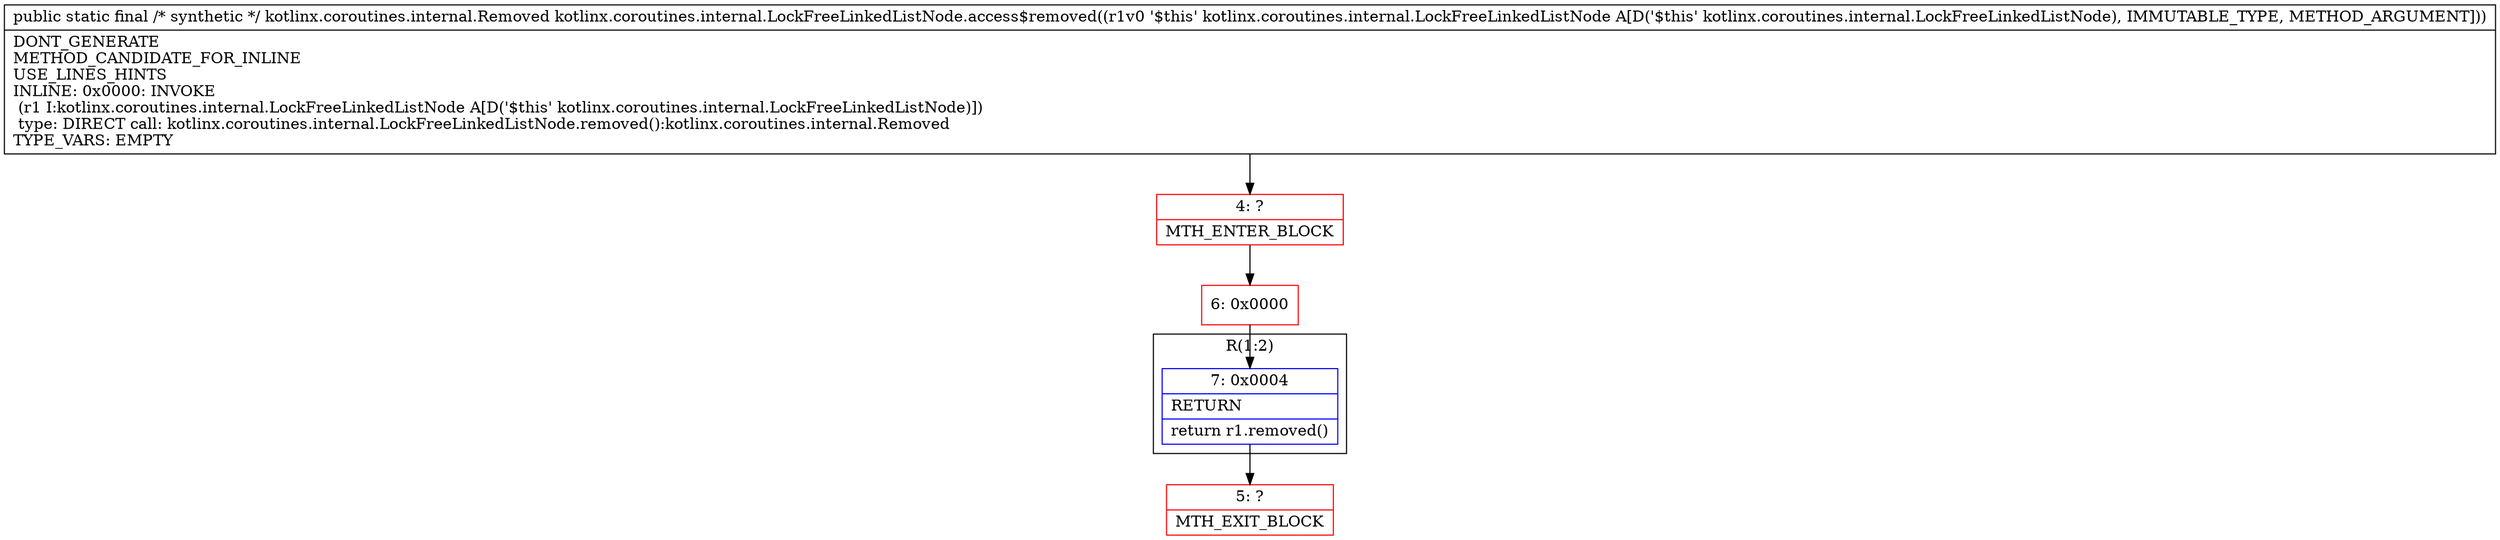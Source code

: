 digraph "CFG forkotlinx.coroutines.internal.LockFreeLinkedListNode.access$removed(Lkotlinx\/coroutines\/internal\/LockFreeLinkedListNode;)Lkotlinx\/coroutines\/internal\/Removed;" {
subgraph cluster_Region_252403406 {
label = "R(1:2)";
node [shape=record,color=blue];
Node_7 [shape=record,label="{7\:\ 0x0004|RETURN\l|return r1.removed()\l}"];
}
Node_4 [shape=record,color=red,label="{4\:\ ?|MTH_ENTER_BLOCK\l}"];
Node_6 [shape=record,color=red,label="{6\:\ 0x0000}"];
Node_5 [shape=record,color=red,label="{5\:\ ?|MTH_EXIT_BLOCK\l}"];
MethodNode[shape=record,label="{public static final \/* synthetic *\/ kotlinx.coroutines.internal.Removed kotlinx.coroutines.internal.LockFreeLinkedListNode.access$removed((r1v0 '$this' kotlinx.coroutines.internal.LockFreeLinkedListNode A[D('$this' kotlinx.coroutines.internal.LockFreeLinkedListNode), IMMUTABLE_TYPE, METHOD_ARGUMENT]))  | DONT_GENERATE\lMETHOD_CANDIDATE_FOR_INLINE\lUSE_LINES_HINTS\lINLINE: 0x0000: INVOKE  \l  (r1 I:kotlinx.coroutines.internal.LockFreeLinkedListNode A[D('$this' kotlinx.coroutines.internal.LockFreeLinkedListNode)])\l type: DIRECT call: kotlinx.coroutines.internal.LockFreeLinkedListNode.removed():kotlinx.coroutines.internal.Removed\lTYPE_VARS: EMPTY\l}"];
MethodNode -> Node_4;Node_7 -> Node_5;
Node_4 -> Node_6;
Node_6 -> Node_7;
}

